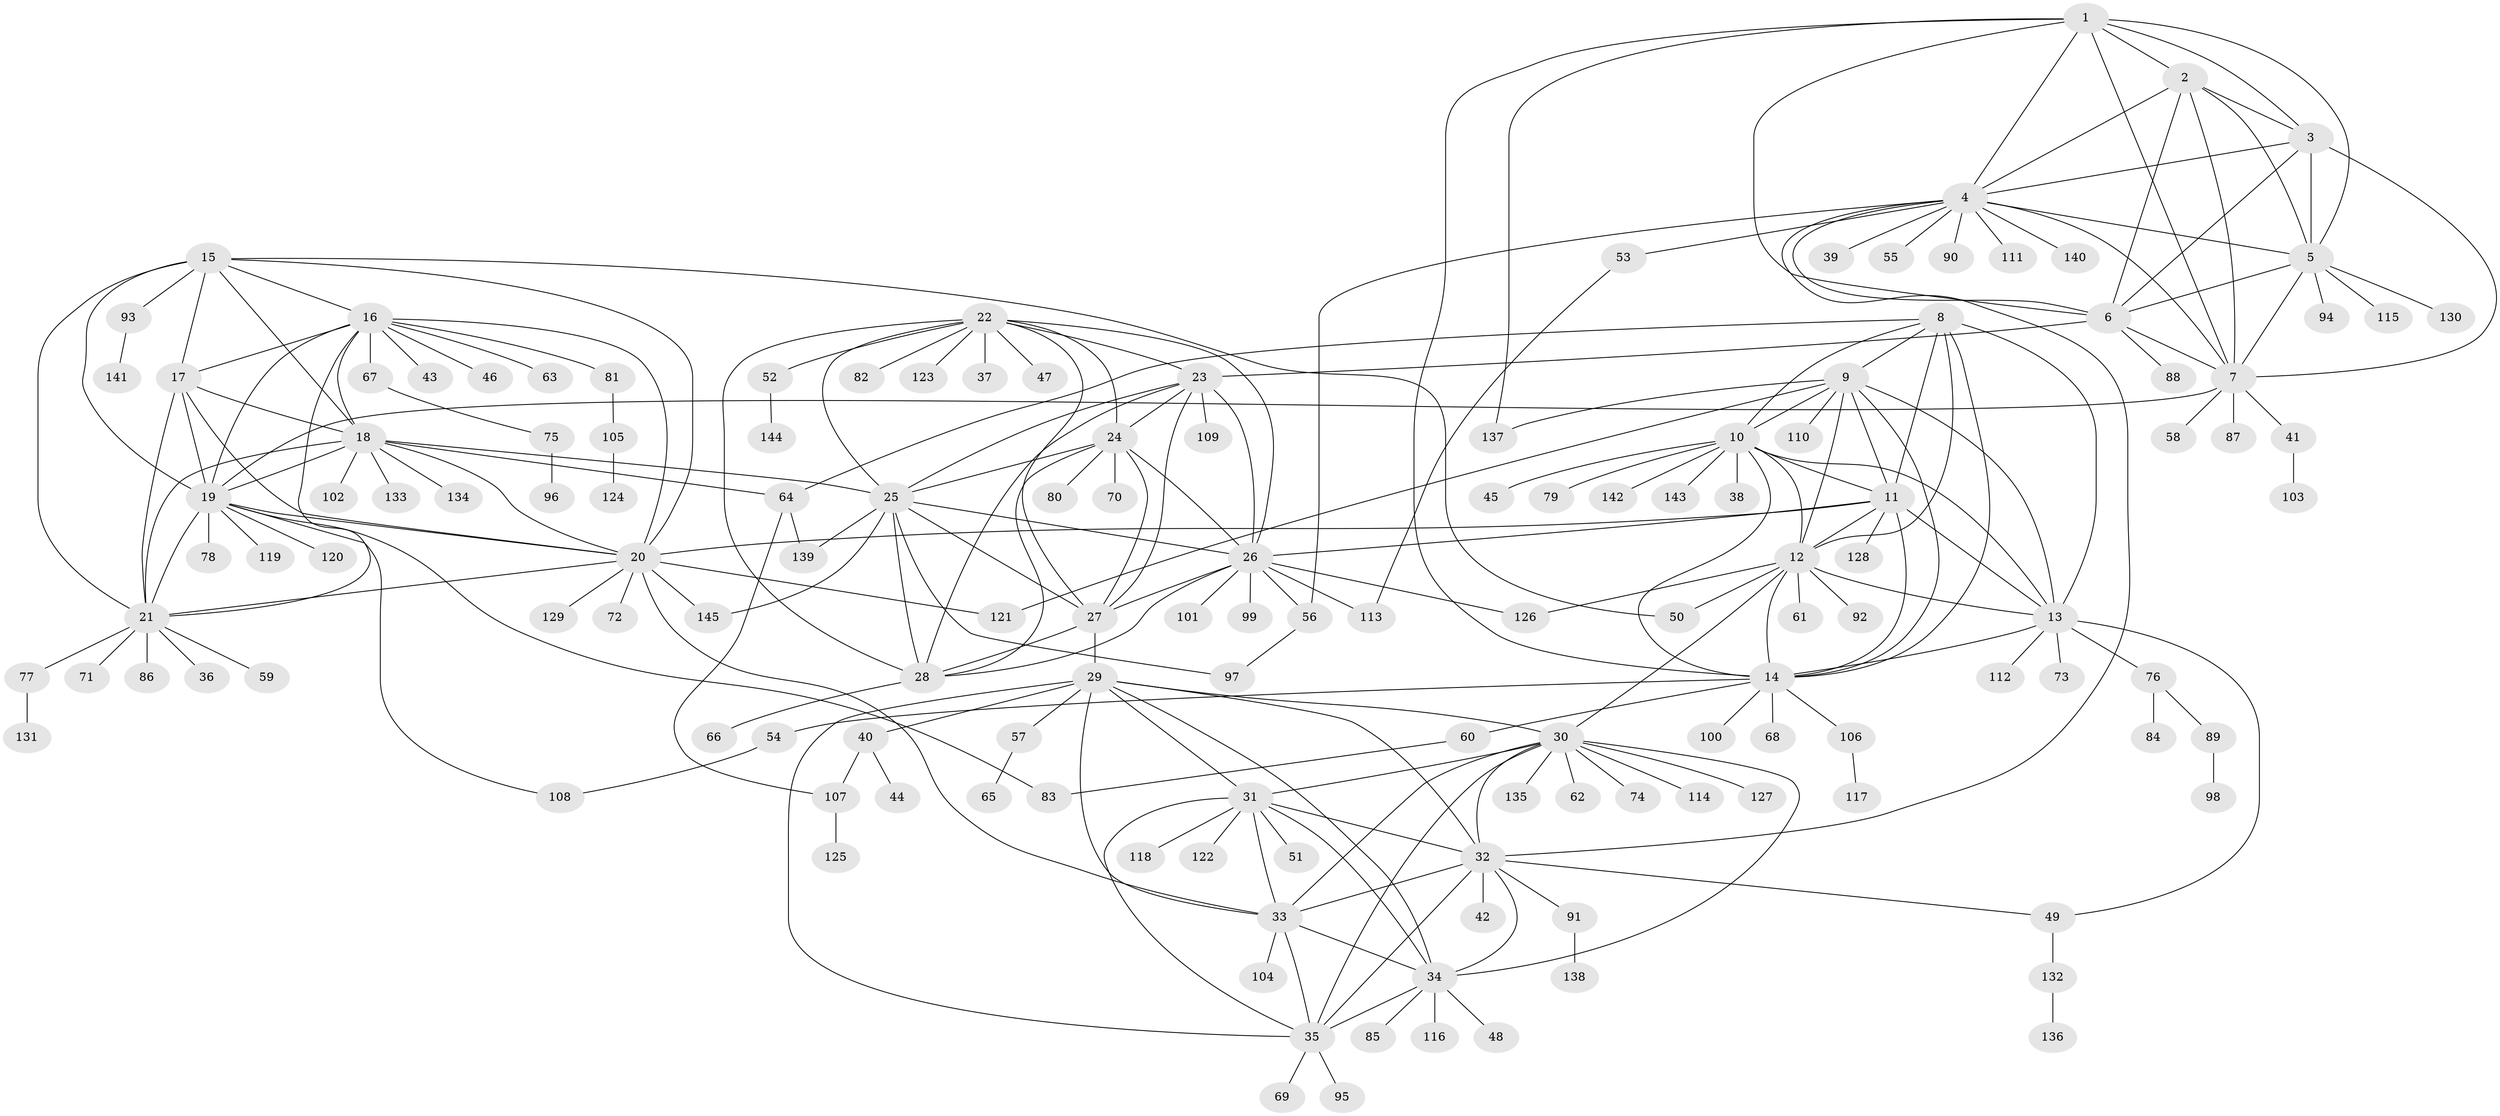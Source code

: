 // coarse degree distribution, {2: 0.06944444444444445, 6: 0.041666666666666664, 5: 0.013888888888888888, 4: 0.027777777777777776, 14: 0.013888888888888888, 8: 0.013888888888888888, 1: 0.75, 12: 0.041666666666666664, 15: 0.013888888888888888, 10: 0.013888888888888888}
// Generated by graph-tools (version 1.1) at 2025/57/03/04/25 21:57:52]
// undirected, 145 vertices, 239 edges
graph export_dot {
graph [start="1"]
  node [color=gray90,style=filled];
  1;
  2;
  3;
  4;
  5;
  6;
  7;
  8;
  9;
  10;
  11;
  12;
  13;
  14;
  15;
  16;
  17;
  18;
  19;
  20;
  21;
  22;
  23;
  24;
  25;
  26;
  27;
  28;
  29;
  30;
  31;
  32;
  33;
  34;
  35;
  36;
  37;
  38;
  39;
  40;
  41;
  42;
  43;
  44;
  45;
  46;
  47;
  48;
  49;
  50;
  51;
  52;
  53;
  54;
  55;
  56;
  57;
  58;
  59;
  60;
  61;
  62;
  63;
  64;
  65;
  66;
  67;
  68;
  69;
  70;
  71;
  72;
  73;
  74;
  75;
  76;
  77;
  78;
  79;
  80;
  81;
  82;
  83;
  84;
  85;
  86;
  87;
  88;
  89;
  90;
  91;
  92;
  93;
  94;
  95;
  96;
  97;
  98;
  99;
  100;
  101;
  102;
  103;
  104;
  105;
  106;
  107;
  108;
  109;
  110;
  111;
  112;
  113;
  114;
  115;
  116;
  117;
  118;
  119;
  120;
  121;
  122;
  123;
  124;
  125;
  126;
  127;
  128;
  129;
  130;
  131;
  132;
  133;
  134;
  135;
  136;
  137;
  138;
  139;
  140;
  141;
  142;
  143;
  144;
  145;
  1 -- 2;
  1 -- 3;
  1 -- 4;
  1 -- 5;
  1 -- 6;
  1 -- 7;
  1 -- 14;
  1 -- 137;
  2 -- 3;
  2 -- 4;
  2 -- 5;
  2 -- 6;
  2 -- 7;
  3 -- 4;
  3 -- 5;
  3 -- 6;
  3 -- 7;
  4 -- 5;
  4 -- 6;
  4 -- 7;
  4 -- 32;
  4 -- 39;
  4 -- 53;
  4 -- 55;
  4 -- 56;
  4 -- 90;
  4 -- 111;
  4 -- 140;
  5 -- 6;
  5 -- 7;
  5 -- 94;
  5 -- 115;
  5 -- 130;
  6 -- 7;
  6 -- 23;
  6 -- 88;
  7 -- 19;
  7 -- 41;
  7 -- 58;
  7 -- 87;
  8 -- 9;
  8 -- 10;
  8 -- 11;
  8 -- 12;
  8 -- 13;
  8 -- 14;
  8 -- 64;
  9 -- 10;
  9 -- 11;
  9 -- 12;
  9 -- 13;
  9 -- 14;
  9 -- 110;
  9 -- 121;
  9 -- 137;
  10 -- 11;
  10 -- 12;
  10 -- 13;
  10 -- 14;
  10 -- 38;
  10 -- 45;
  10 -- 79;
  10 -- 142;
  10 -- 143;
  11 -- 12;
  11 -- 13;
  11 -- 14;
  11 -- 20;
  11 -- 26;
  11 -- 128;
  12 -- 13;
  12 -- 14;
  12 -- 30;
  12 -- 50;
  12 -- 61;
  12 -- 92;
  12 -- 126;
  13 -- 14;
  13 -- 49;
  13 -- 73;
  13 -- 76;
  13 -- 112;
  14 -- 54;
  14 -- 60;
  14 -- 68;
  14 -- 100;
  14 -- 106;
  15 -- 16;
  15 -- 17;
  15 -- 18;
  15 -- 19;
  15 -- 20;
  15 -- 21;
  15 -- 50;
  15 -- 93;
  16 -- 17;
  16 -- 18;
  16 -- 19;
  16 -- 20;
  16 -- 21;
  16 -- 43;
  16 -- 46;
  16 -- 63;
  16 -- 67;
  16 -- 81;
  17 -- 18;
  17 -- 19;
  17 -- 20;
  17 -- 21;
  18 -- 19;
  18 -- 20;
  18 -- 21;
  18 -- 25;
  18 -- 64;
  18 -- 102;
  18 -- 133;
  18 -- 134;
  19 -- 20;
  19 -- 21;
  19 -- 78;
  19 -- 83;
  19 -- 108;
  19 -- 119;
  19 -- 120;
  20 -- 21;
  20 -- 33;
  20 -- 72;
  20 -- 121;
  20 -- 129;
  20 -- 145;
  21 -- 36;
  21 -- 59;
  21 -- 71;
  21 -- 77;
  21 -- 86;
  22 -- 23;
  22 -- 24;
  22 -- 25;
  22 -- 26;
  22 -- 27;
  22 -- 28;
  22 -- 37;
  22 -- 47;
  22 -- 52;
  22 -- 82;
  22 -- 123;
  23 -- 24;
  23 -- 25;
  23 -- 26;
  23 -- 27;
  23 -- 28;
  23 -- 109;
  24 -- 25;
  24 -- 26;
  24 -- 27;
  24 -- 28;
  24 -- 70;
  24 -- 80;
  25 -- 26;
  25 -- 27;
  25 -- 28;
  25 -- 97;
  25 -- 139;
  25 -- 145;
  26 -- 27;
  26 -- 28;
  26 -- 56;
  26 -- 99;
  26 -- 101;
  26 -- 113;
  26 -- 126;
  27 -- 28;
  27 -- 29;
  28 -- 66;
  29 -- 30;
  29 -- 31;
  29 -- 32;
  29 -- 33;
  29 -- 34;
  29 -- 35;
  29 -- 40;
  29 -- 57;
  30 -- 31;
  30 -- 32;
  30 -- 33;
  30 -- 34;
  30 -- 35;
  30 -- 62;
  30 -- 74;
  30 -- 114;
  30 -- 127;
  30 -- 135;
  31 -- 32;
  31 -- 33;
  31 -- 34;
  31 -- 35;
  31 -- 51;
  31 -- 118;
  31 -- 122;
  32 -- 33;
  32 -- 34;
  32 -- 35;
  32 -- 42;
  32 -- 49;
  32 -- 91;
  33 -- 34;
  33 -- 35;
  33 -- 104;
  34 -- 35;
  34 -- 48;
  34 -- 85;
  34 -- 116;
  35 -- 69;
  35 -- 95;
  40 -- 44;
  40 -- 107;
  41 -- 103;
  49 -- 132;
  52 -- 144;
  53 -- 113;
  54 -- 108;
  56 -- 97;
  57 -- 65;
  60 -- 83;
  64 -- 107;
  64 -- 139;
  67 -- 75;
  75 -- 96;
  76 -- 84;
  76 -- 89;
  77 -- 131;
  81 -- 105;
  89 -- 98;
  91 -- 138;
  93 -- 141;
  105 -- 124;
  106 -- 117;
  107 -- 125;
  132 -- 136;
}

